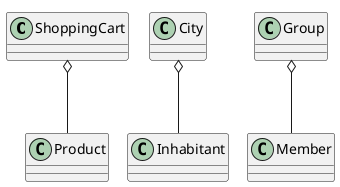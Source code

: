 @startuml
!pragma layout smetana
'https://plantuml.com

scale 1.0

ShoppingCart o---  Product

City         o---  Inhabitant

Group        o---  Member

'note right of Member
' ?
'endnote

@enduml